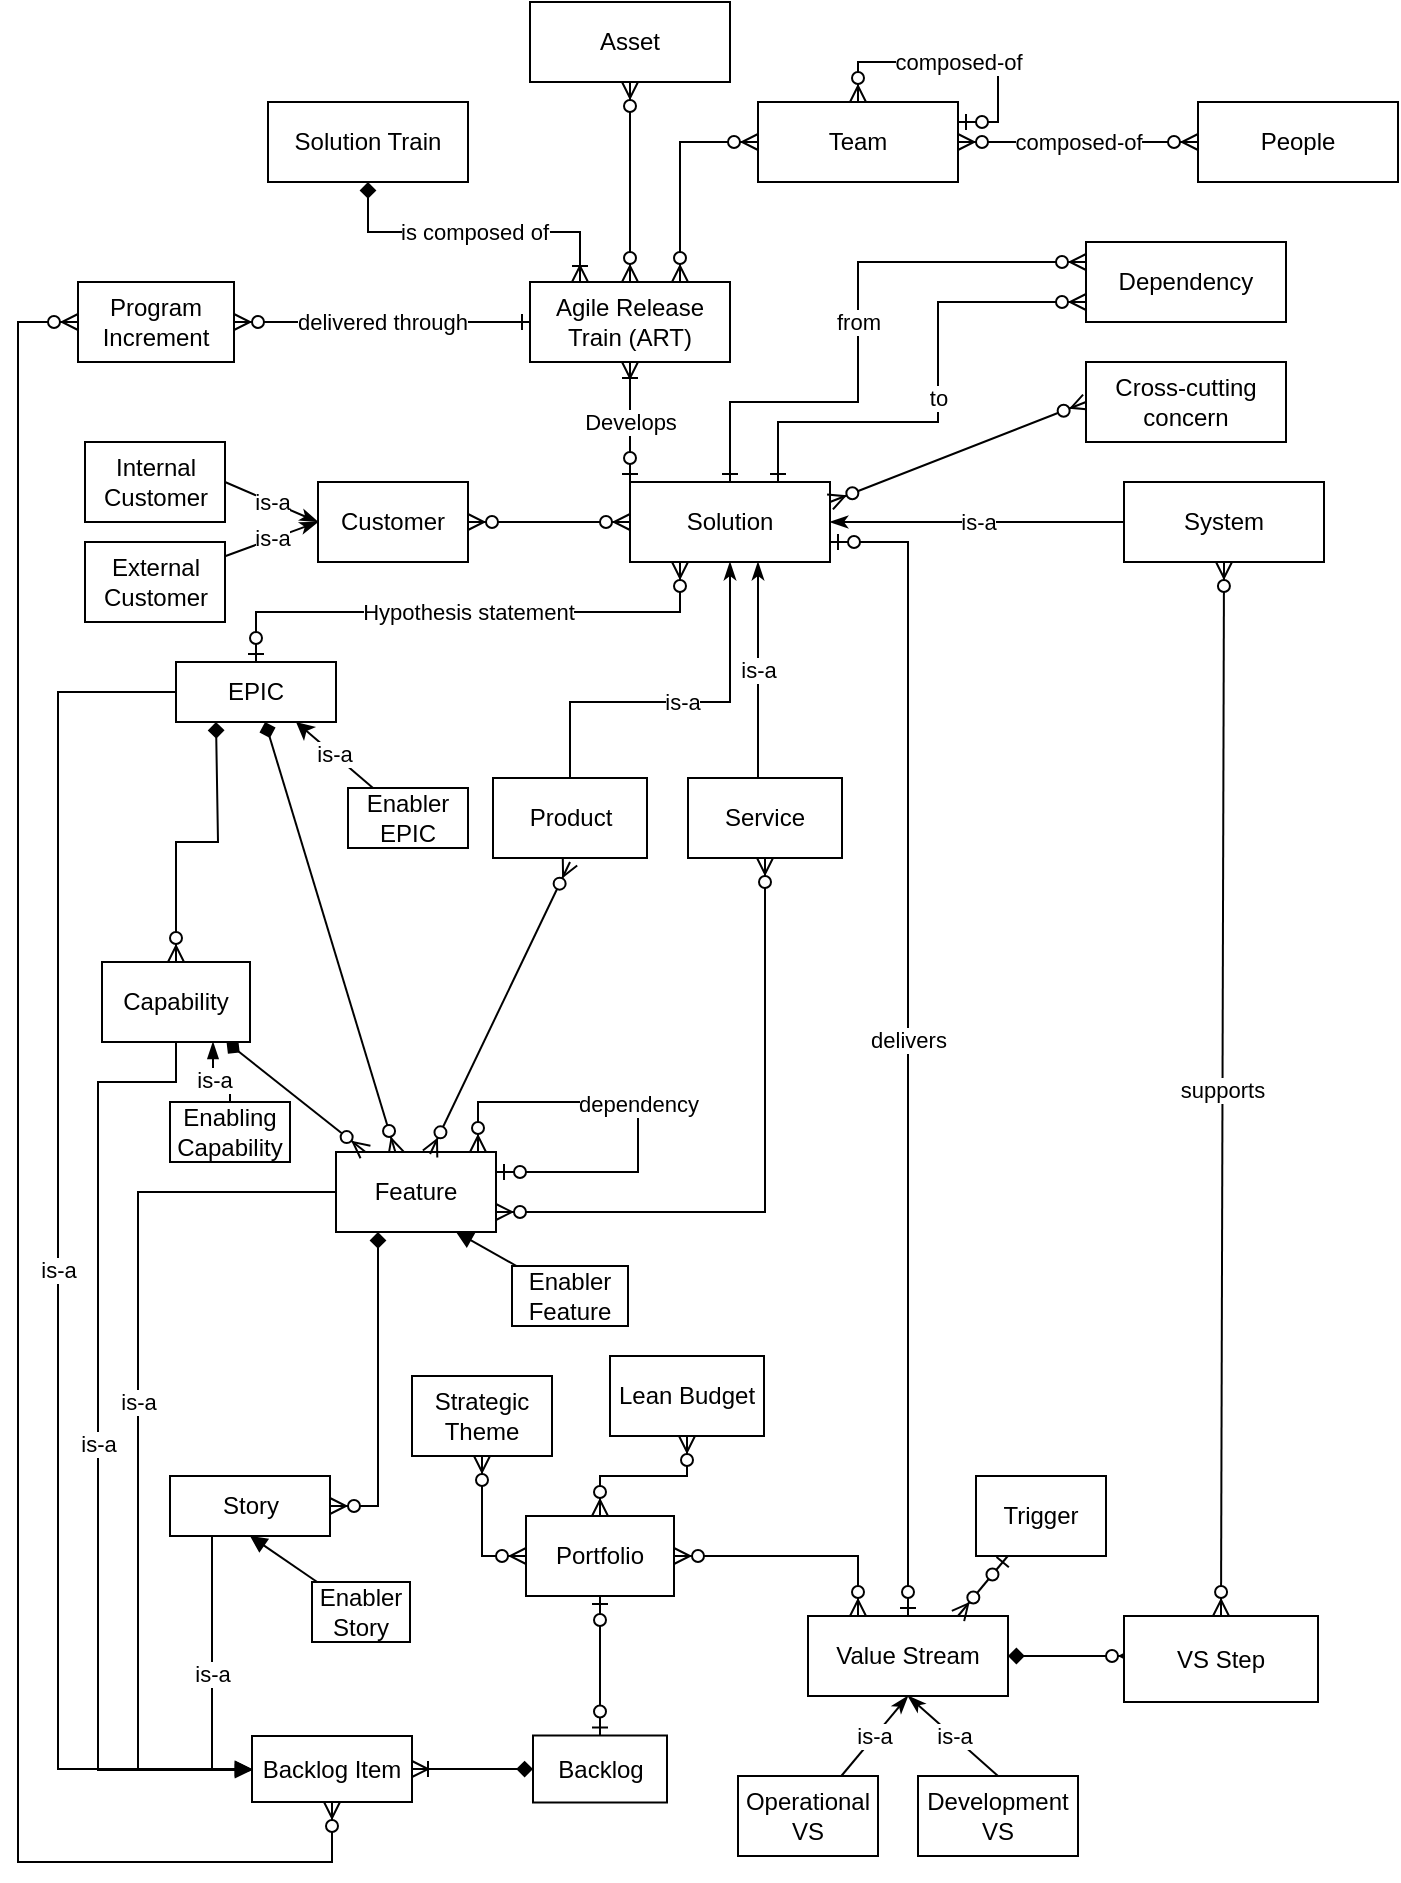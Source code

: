<mxfile version="13.6.2" type="device"><diagram id="iX8-i6WVPCNlN9E_2uik" name="Page-1"><mxGraphModel dx="1086" dy="806" grid="1" gridSize="10" guides="1" tooltips="1" connect="1" arrows="1" fold="1" page="1" pageScale="1" pageWidth="850" pageHeight="1100" math="0" shadow="0"><root><mxCell id="0"/><mxCell id="1" parent="0"/><mxCell id="eCONDnHD80E1qQp-3IDr-12" style="edgeStyle=orthogonalEdgeStyle;rounded=0;orthogonalLoop=1;jettySize=auto;html=1;startArrow=diamond;startFill=1;endArrow=ERzeroToMany;endFill=1;exitX=1;exitY=0.5;exitDx=0;exitDy=0;" parent="1" source="eCONDnHD80E1qQp-3IDr-13" edge="1"><mxGeometry relative="1" as="geometry"><mxPoint x="605" y="952" as="sourcePoint"/><mxPoint x="649" y="957" as="targetPoint"/></mxGeometry></mxCell><mxCell id="eCONDnHD80E1qQp-3IDr-13" value="Value Stream" style="whiteSpace=wrap;html=1;align=center;" parent="1" vertex="1"><mxGeometry x="485" y="937" width="100" height="40" as="geometry"/></mxCell><mxCell id="eCONDnHD80E1qQp-3IDr-14" value="VS Step" style="whiteSpace=wrap;html=1;align=center;" parent="1" vertex="1"><mxGeometry x="643" y="937" width="97" height="43" as="geometry"/></mxCell><mxCell id="Ib5HhqpbqzzR63b6CVRa-25" value="is-a" style="edgeStyle=none;rounded=0;orthogonalLoop=1;jettySize=auto;html=1;entryX=0.5;entryY=1;entryDx=0;entryDy=0;startArrow=none;startFill=0;endArrow=classicThin;endFill=1;" parent="1" source="eCONDnHD80E1qQp-3IDr-15" target="eCONDnHD80E1qQp-3IDr-13" edge="1"><mxGeometry relative="1" as="geometry"/></mxCell><mxCell id="eCONDnHD80E1qQp-3IDr-15" value="Operational VS" style="whiteSpace=wrap;html=1;align=center;" parent="1" vertex="1"><mxGeometry x="450" y="1017" width="70" height="40" as="geometry"/></mxCell><mxCell id="Ib5HhqpbqzzR63b6CVRa-26" value="is-a" style="edgeStyle=none;rounded=0;orthogonalLoop=1;jettySize=auto;html=1;exitX=0.5;exitY=0;exitDx=0;exitDy=0;entryX=0.5;entryY=1;entryDx=0;entryDy=0;startArrow=none;startFill=0;endArrow=classicThin;endFill=1;" parent="1" source="eCONDnHD80E1qQp-3IDr-16" target="eCONDnHD80E1qQp-3IDr-13" edge="1"><mxGeometry relative="1" as="geometry"/></mxCell><mxCell id="eCONDnHD80E1qQp-3IDr-16" value="Development VS" style="whiteSpace=wrap;html=1;align=center;" parent="1" vertex="1"><mxGeometry x="540" y="1017" width="80" height="40" as="geometry"/></mxCell><mxCell id="eCONDnHD80E1qQp-3IDr-19" value="System" style="whiteSpace=wrap;html=1;align=center;" parent="1" vertex="1"><mxGeometry x="643" y="370" width="100" height="40" as="geometry"/></mxCell><mxCell id="eCONDnHD80E1qQp-3IDr-20" value="supports" style="endArrow=ERzeroToMany;html=1;rounded=0;entryX=0.5;entryY=1;entryDx=0;entryDy=0;exitX=0.5;exitY=0;exitDx=0;exitDy=0;startArrow=ERzeroToMany;startFill=1;endFill=1;" parent="1" source="eCONDnHD80E1qQp-3IDr-14" target="eCONDnHD80E1qQp-3IDr-19" edge="1"><mxGeometry relative="1" as="geometry"><mxPoint x="469" y="330" as="sourcePoint"/><mxPoint x="629" y="330" as="targetPoint"/></mxGeometry></mxCell><mxCell id="Ib5HhqpbqzzR63b6CVRa-44" value="composed-of" style="edgeStyle=orthogonalEdgeStyle;rounded=0;orthogonalLoop=1;jettySize=auto;html=1;startArrow=ERzeroToMany;startFill=1;endArrow=ERzeroToMany;endFill=1;" parent="1" source="eCONDnHD80E1qQp-3IDr-21" target="Ib5HhqpbqzzR63b6CVRa-42" edge="1"><mxGeometry relative="1" as="geometry"/></mxCell><mxCell id="eCONDnHD80E1qQp-3IDr-21" value="People" style="whiteSpace=wrap;html=1;align=center;" parent="1" vertex="1"><mxGeometry x="680" y="180" width="100" height="40" as="geometry"/></mxCell><mxCell id="eCONDnHD80E1qQp-3IDr-22" value="" style="endArrow=ERzeroToMany;html=1;rounded=0;startArrow=ERzeroToMany;startFill=1;endFill=1;edgeStyle=orthogonalEdgeStyle;entryX=0.75;entryY=0;entryDx=0;entryDy=0;" parent="1" source="Ib5HhqpbqzzR63b6CVRa-42" target="Ib5HhqpbqzzR63b6CVRa-30" edge="1"><mxGeometry relative="1" as="geometry"><mxPoint x="469" y="430" as="sourcePoint"/><mxPoint x="619" y="392" as="targetPoint"/></mxGeometry></mxCell><mxCell id="Ib5HhqpbqzzR63b6CVRa-4" style="rounded=0;orthogonalLoop=1;jettySize=auto;html=1;entryX=0.75;entryY=0;entryDx=0;entryDy=0;endArrow=ERzeroToMany;endFill=1;startArrow=ERzeroToOne;startFill=1;" parent="1" source="Ib5HhqpbqzzR63b6CVRa-1" target="eCONDnHD80E1qQp-3IDr-13" edge="1"><mxGeometry relative="1" as="geometry"/></mxCell><mxCell id="Ib5HhqpbqzzR63b6CVRa-1" value="Trigger" style="whiteSpace=wrap;html=1;align=center;" parent="1" vertex="1"><mxGeometry x="569" y="867" width="65" height="40" as="geometry"/></mxCell><mxCell id="Ib5HhqpbqzzR63b6CVRa-7" value="delivers" style="rounded=0;orthogonalLoop=1;jettySize=auto;html=1;entryX=0.5;entryY=0;entryDx=0;entryDy=0;endArrow=ERzeroToOne;endFill=1;startArrow=ERzeroToOne;startFill=1;edgeStyle=orthogonalEdgeStyle;" parent="1" source="Ib5HhqpbqzzR63b6CVRa-6" target="eCONDnHD80E1qQp-3IDr-13" edge="1"><mxGeometry relative="1" as="geometry"><Array as="points"><mxPoint x="535" y="400"/></Array></mxGeometry></mxCell><mxCell id="Ib5HhqpbqzzR63b6CVRa-16" style="edgeStyle=orthogonalEdgeStyle;rounded=0;orthogonalLoop=1;jettySize=auto;html=1;exitX=0;exitY=0.5;exitDx=0;exitDy=0;entryX=1;entryY=0.5;entryDx=0;entryDy=0;startArrow=ERzeroToMany;startFill=1;endArrow=ERzeroToMany;endFill=1;" parent="1" source="Ib5HhqpbqzzR63b6CVRa-6" target="Ib5HhqpbqzzR63b6CVRa-15" edge="1"><mxGeometry relative="1" as="geometry"/></mxCell><mxCell id="Ib5HhqpbqzzR63b6CVRa-6" value="Solution" style="whiteSpace=wrap;html=1;align=center;" parent="1" vertex="1"><mxGeometry x="396" y="370" width="100" height="40" as="geometry"/></mxCell><mxCell id="Ib5HhqpbqzzR63b6CVRa-8" value="Product" style="whiteSpace=wrap;html=1;align=center;" parent="1" vertex="1"><mxGeometry x="327.5" y="518" width="77" height="40" as="geometry"/></mxCell><mxCell id="Ib5HhqpbqzzR63b6CVRa-22" value="is-a" style="rounded=0;orthogonalLoop=1;jettySize=auto;html=1;startArrow=none;startFill=0;endArrow=classicThin;endFill=1;edgeStyle=orthogonalEdgeStyle;" parent="1" source="Ib5HhqpbqzzR63b6CVRa-9" edge="1"><mxGeometry relative="1" as="geometry"><mxPoint x="460" y="410" as="targetPoint"/><Array as="points"><mxPoint x="460" y="490"/><mxPoint x="460" y="490"/></Array></mxGeometry></mxCell><mxCell id="Ib5HhqpbqzzR63b6CVRa-9" value="Service" style="whiteSpace=wrap;html=1;align=center;" parent="1" vertex="1"><mxGeometry x="425" y="518" width="77" height="40" as="geometry"/></mxCell><mxCell id="Ib5HhqpbqzzR63b6CVRa-15" value="Customer" style="whiteSpace=wrap;html=1;align=center;" parent="1" vertex="1"><mxGeometry x="240" y="370" width="75" height="40" as="geometry"/></mxCell><mxCell id="Ib5HhqpbqzzR63b6CVRa-27" value="is-a" style="edgeStyle=none;rounded=0;orthogonalLoop=1;jettySize=auto;html=1;startArrow=none;startFill=0;endArrow=classicThin;endFill=1;exitX=1;exitY=0.5;exitDx=0;exitDy=0;" parent="1" source="Ib5HhqpbqzzR63b6CVRa-20" edge="1"><mxGeometry relative="1" as="geometry"><mxPoint x="240" y="390" as="targetPoint"/></mxGeometry></mxCell><mxCell id="Ib5HhqpbqzzR63b6CVRa-20" value="Internal Customer" style="whiteSpace=wrap;html=1;align=center;" parent="1" vertex="1"><mxGeometry x="123.5" y="350" width="70" height="40" as="geometry"/></mxCell><mxCell id="Ib5HhqpbqzzR63b6CVRa-28" value="is-a" style="edgeStyle=none;rounded=0;orthogonalLoop=1;jettySize=auto;html=1;startArrow=none;startFill=0;endArrow=classicThin;endFill=1;" parent="1" source="Ib5HhqpbqzzR63b6CVRa-21" edge="1"><mxGeometry relative="1" as="geometry"><mxPoint x="240" y="390" as="targetPoint"/></mxGeometry></mxCell><mxCell id="Ib5HhqpbqzzR63b6CVRa-21" value="External&lt;br&gt;Customer" style="whiteSpace=wrap;html=1;align=center;" parent="1" vertex="1"><mxGeometry x="123.5" y="400" width="70" height="40" as="geometry"/></mxCell><mxCell id="Ib5HhqpbqzzR63b6CVRa-24" value="is-a" style="rounded=0;orthogonalLoop=1;jettySize=auto;html=1;exitX=0;exitY=0.5;exitDx=0;exitDy=0;startArrow=none;startFill=0;endArrow=classicThin;endFill=1;entryX=1;entryY=0.5;entryDx=0;entryDy=0;" parent="1" source="eCONDnHD80E1qQp-3IDr-19" target="Ib5HhqpbqzzR63b6CVRa-6" edge="1"><mxGeometry relative="1" as="geometry"><mxPoint x="634" y="340" as="sourcePoint"/><mxPoint x="501" y="390" as="targetPoint"/></mxGeometry></mxCell><mxCell id="Ib5HhqpbqzzR63b6CVRa-31" value="Develops" style="edgeStyle=none;rounded=0;orthogonalLoop=1;jettySize=auto;html=1;startArrow=ERoneToMany;startFill=0;endArrow=ERzeroToOne;endFill=1;entryX=0;entryY=0;entryDx=0;entryDy=0;" parent="1" source="Ib5HhqpbqzzR63b6CVRa-30" target="Ib5HhqpbqzzR63b6CVRa-6" edge="1"><mxGeometry relative="1" as="geometry"><mxPoint x="411" y="360" as="targetPoint"/></mxGeometry></mxCell><mxCell id="Zn985lU9pmXryZ00pEyk-31" value="delivered through" style="edgeStyle=orthogonalEdgeStyle;rounded=0;orthogonalLoop=1;jettySize=auto;html=1;startArrow=ERone;startFill=0;endArrow=ERzeroToMany;endFill=1;" parent="1" source="Ib5HhqpbqzzR63b6CVRa-30" target="Zn985lU9pmXryZ00pEyk-30" edge="1"><mxGeometry relative="1" as="geometry"/></mxCell><mxCell id="Ib5HhqpbqzzR63b6CVRa-30" value="Agile Release Train (ART)" style="whiteSpace=wrap;html=1;align=center;" parent="1" vertex="1"><mxGeometry x="346" y="270" width="100" height="40" as="geometry"/></mxCell><mxCell id="Ib5HhqpbqzzR63b6CVRa-33" value="is composed of" style="edgeStyle=orthogonalEdgeStyle;rounded=0;orthogonalLoop=1;jettySize=auto;html=1;entryX=0.25;entryY=0;entryDx=0;entryDy=0;startArrow=diamond;startFill=1;endArrow=ERoneToMany;endFill=0;exitX=0.5;exitY=1;exitDx=0;exitDy=0;" parent="1" source="Ib5HhqpbqzzR63b6CVRa-32" target="Ib5HhqpbqzzR63b6CVRa-30" edge="1"><mxGeometry relative="1" as="geometry"/></mxCell><mxCell id="Ib5HhqpbqzzR63b6CVRa-32" value="Solution Train" style="whiteSpace=wrap;html=1;align=center;" parent="1" vertex="1"><mxGeometry x="215" y="180" width="100" height="40" as="geometry"/></mxCell><mxCell id="Ib5HhqpbqzzR63b6CVRa-35" style="edgeStyle=none;rounded=0;orthogonalLoop=1;jettySize=auto;html=1;entryX=1;entryY=0.25;entryDx=0;entryDy=0;startArrow=ERzeroToMany;startFill=1;endArrow=ERzeroToMany;endFill=1;exitX=0;exitY=0.5;exitDx=0;exitDy=0;" parent="1" source="Ib5HhqpbqzzR63b6CVRa-34" target="Ib5HhqpbqzzR63b6CVRa-6" edge="1"><mxGeometry relative="1" as="geometry"/></mxCell><mxCell id="Ib5HhqpbqzzR63b6CVRa-34" value="Cross-cutting concern" style="whiteSpace=wrap;html=1;align=center;" parent="1" vertex="1"><mxGeometry x="624" y="310" width="100" height="40" as="geometry"/></mxCell><mxCell id="Ib5HhqpbqzzR63b6CVRa-37" value="from" style="edgeStyle=orthogonalEdgeStyle;rounded=0;orthogonalLoop=1;jettySize=auto;html=1;startArrow=ERzeroToMany;startFill=1;endArrow=ERone;endFill=0;exitX=0;exitY=0.25;exitDx=0;exitDy=0;entryX=0.5;entryY=0;entryDx=0;entryDy=0;" parent="1" source="Ib5HhqpbqzzR63b6CVRa-36" target="Ib5HhqpbqzzR63b6CVRa-6" edge="1"><mxGeometry relative="1" as="geometry"><mxPoint x="451" y="370" as="targetPoint"/><Array as="points"><mxPoint x="510" y="260"/><mxPoint x="510" y="330"/><mxPoint x="446" y="330"/></Array></mxGeometry></mxCell><mxCell id="Ib5HhqpbqzzR63b6CVRa-38" value="to" style="rounded=0;orthogonalLoop=1;jettySize=auto;html=1;startArrow=ERzeroToMany;startFill=1;endArrow=ERone;endFill=0;edgeStyle=orthogonalEdgeStyle;exitX=0;exitY=0.75;exitDx=0;exitDy=0;" parent="1" source="Ib5HhqpbqzzR63b6CVRa-36" target="Ib5HhqpbqzzR63b6CVRa-6" edge="1"><mxGeometry relative="1" as="geometry"><Array as="points"><mxPoint x="550" y="280"/><mxPoint x="550" y="340"/><mxPoint x="470" y="340"/></Array></mxGeometry></mxCell><mxCell id="Ib5HhqpbqzzR63b6CVRa-36" value="Dependency" style="whiteSpace=wrap;html=1;align=center;" parent="1" vertex="1"><mxGeometry x="624" y="250" width="100" height="40" as="geometry"/></mxCell><mxCell id="Ib5HhqpbqzzR63b6CVRa-40" style="edgeStyle=orthogonalEdgeStyle;rounded=0;orthogonalLoop=1;jettySize=auto;html=1;entryX=0.5;entryY=0;entryDx=0;entryDy=0;startArrow=ERzeroToMany;startFill=1;endArrow=ERzeroToMany;endFill=1;" parent="1" source="Ib5HhqpbqzzR63b6CVRa-39" target="Ib5HhqpbqzzR63b6CVRa-30" edge="1"><mxGeometry relative="1" as="geometry"/></mxCell><mxCell id="Ib5HhqpbqzzR63b6CVRa-39" value="Asset" style="whiteSpace=wrap;html=1;align=center;" parent="1" vertex="1"><mxGeometry x="346" y="130" width="100" height="40" as="geometry"/></mxCell><mxCell id="Ib5HhqpbqzzR63b6CVRa-42" value="Team" style="whiteSpace=wrap;html=1;align=center;" parent="1" vertex="1"><mxGeometry x="460" y="180" width="100" height="40" as="geometry"/></mxCell><mxCell id="Ib5HhqpbqzzR63b6CVRa-43" value="composed-of" style="edgeStyle=orthogonalEdgeStyle;rounded=0;orthogonalLoop=1;jettySize=auto;html=1;entryX=1;entryY=0.25;entryDx=0;entryDy=0;startArrow=ERzeroToMany;startFill=1;endArrow=ERzeroToOne;endFill=1;" parent="1" source="Ib5HhqpbqzzR63b6CVRa-42" target="Ib5HhqpbqzzR63b6CVRa-42" edge="1"><mxGeometry relative="1" as="geometry"/></mxCell><mxCell id="Zn985lU9pmXryZ00pEyk-21" style="rounded=0;orthogonalLoop=1;jettySize=auto;html=1;entryX=0.375;entryY=0.025;entryDx=0;entryDy=0;startArrow=diamond;startFill=1;endArrow=ERzeroToMany;endFill=1;entryPerimeter=0;" parent="1" source="Ib5HhqpbqzzR63b6CVRa-45" target="Ib5HhqpbqzzR63b6CVRa-49" edge="1"><mxGeometry relative="1" as="geometry"/></mxCell><mxCell id="Zn985lU9pmXryZ00pEyk-22" value="is-a" style="edgeStyle=orthogonalEdgeStyle;rounded=0;orthogonalLoop=1;jettySize=auto;html=1;entryX=0;entryY=0.5;entryDx=0;entryDy=0;startArrow=none;startFill=0;endArrow=block;endFill=1;" parent="1" source="Ib5HhqpbqzzR63b6CVRa-45" target="Zn985lU9pmXryZ00pEyk-20" edge="1"><mxGeometry relative="1" as="geometry"><Array as="points"><mxPoint x="110" y="475"/><mxPoint x="110" y="1014"/></Array></mxGeometry></mxCell><mxCell id="Zn985lU9pmXryZ00pEyk-23" value="is-a" style="rounded=0;orthogonalLoop=1;jettySize=auto;html=1;startArrow=none;startFill=0;endArrow=block;endFill=1;exitX=0;exitY=0.5;exitDx=0;exitDy=0;edgeStyle=orthogonalEdgeStyle;" parent="1" source="Ib5HhqpbqzzR63b6CVRa-49" target="Zn985lU9pmXryZ00pEyk-20" edge="1"><mxGeometry x="-0.083" relative="1" as="geometry"><Array as="points"><mxPoint x="150" y="725"/><mxPoint x="150" y="1014"/></Array><mxPoint as="offset"/></mxGeometry></mxCell><mxCell id="7spW55qouMqjePbzCete-2" style="edgeStyle=none;rounded=0;orthogonalLoop=1;jettySize=auto;html=1;entryX=0.5;entryY=0;entryDx=0;entryDy=0;startArrow=diamond;startFill=1;endArrow=ERzeroToMany;endFill=1;exitX=0.25;exitY=1;exitDx=0;exitDy=0;" parent="1" source="Ib5HhqpbqzzR63b6CVRa-45" target="7spW55qouMqjePbzCete-1" edge="1"><mxGeometry relative="1" as="geometry"><Array as="points"><mxPoint x="190" y="550"/><mxPoint x="169" y="550"/></Array></mxGeometry></mxCell><mxCell id="Ib5HhqpbqzzR63b6CVRa-45" value="EPIC" style="whiteSpace=wrap;html=1;align=center;" parent="1" vertex="1"><mxGeometry x="169" y="460" width="80" height="30" as="geometry"/></mxCell><mxCell id="Ib5HhqpbqzzR63b6CVRa-46" value="Hypothesis statement" style="endArrow=ERzeroToMany;html=1;rounded=0;entryX=0.25;entryY=1;entryDx=0;entryDy=0;exitX=0.5;exitY=0;exitDx=0;exitDy=0;edgeStyle=orthogonalEdgeStyle;endFill=1;startArrow=ERzeroToOne;startFill=1;" parent="1" source="Ib5HhqpbqzzR63b6CVRa-45" target="Ib5HhqpbqzzR63b6CVRa-6" edge="1"><mxGeometry relative="1" as="geometry"><mxPoint x="350" y="470" as="sourcePoint"/><mxPoint x="500" y="470" as="targetPoint"/></mxGeometry></mxCell><mxCell id="Ib5HhqpbqzzR63b6CVRa-48" value="is-a" style="rounded=0;orthogonalLoop=1;jettySize=auto;html=1;startArrow=none;startFill=0;endArrow=classicThin;endFill=1;edgeStyle=orthogonalEdgeStyle;exitX=0.5;exitY=0;exitDx=0;exitDy=0;entryX=0.5;entryY=1;entryDx=0;entryDy=0;" parent="1" source="Ib5HhqpbqzzR63b6CVRa-8" target="Ib5HhqpbqzzR63b6CVRa-6" edge="1"><mxGeometry relative="1" as="geometry"><mxPoint x="464.5" y="540" as="sourcePoint"/><mxPoint x="470" y="420" as="targetPoint"/><Array as="points"><mxPoint x="366" y="480"/><mxPoint x="446" y="480"/></Array></mxGeometry></mxCell><mxCell id="Ib5HhqpbqzzR63b6CVRa-49" value="Feature" style="whiteSpace=wrap;html=1;align=center;" parent="1" vertex="1"><mxGeometry x="249" y="705" width="80" height="40" as="geometry"/></mxCell><mxCell id="Ib5HhqpbqzzR63b6CVRa-50" value="" style="endArrow=ERzeroToMany;html=1;rounded=0;entryX=0.588;entryY=0.025;entryDx=0;entryDy=0;startArrow=ERzeroToMany;startFill=1;endFill=1;entryPerimeter=0;" parent="1" target="Ib5HhqpbqzzR63b6CVRa-49" edge="1"><mxGeometry relative="1" as="geometry"><mxPoint x="366" y="560" as="sourcePoint"/><mxPoint x="300" y="630" as="targetPoint"/></mxGeometry></mxCell><mxCell id="Ib5HhqpbqzzR63b6CVRa-51" value="" style="endArrow=ERzeroToMany;html=1;rounded=0;exitX=1;exitY=0.75;exitDx=0;exitDy=0;entryX=0.5;entryY=1;entryDx=0;entryDy=0;startArrow=ERzeroToMany;startFill=1;endFill=1;edgeStyle=orthogonalEdgeStyle;" parent="1" source="Ib5HhqpbqzzR63b6CVRa-49" target="Ib5HhqpbqzzR63b6CVRa-9" edge="1"><mxGeometry relative="1" as="geometry"><mxPoint x="490" y="555" as="sourcePoint"/><mxPoint x="454.5" y="615" as="targetPoint"/></mxGeometry></mxCell><mxCell id="Zn985lU9pmXryZ00pEyk-2" value="is-a" style="rounded=0;orthogonalLoop=1;jettySize=auto;html=1;entryX=0.75;entryY=1;entryDx=0;entryDy=0;" parent="1" source="Zn985lU9pmXryZ00pEyk-1" target="Ib5HhqpbqzzR63b6CVRa-45" edge="1"><mxGeometry relative="1" as="geometry"><mxPoint x="178" y="490" as="targetPoint"/></mxGeometry></mxCell><mxCell id="Zn985lU9pmXryZ00pEyk-1" value="Enabler EPIC" style="whiteSpace=wrap;html=1;align=center;" parent="1" vertex="1"><mxGeometry x="255" y="523" width="60" height="30" as="geometry"/></mxCell><mxCell id="Zn985lU9pmXryZ00pEyk-4" style="edgeStyle=orthogonalEdgeStyle;rounded=0;orthogonalLoop=1;jettySize=auto;html=1;endArrow=diamond;endFill=1;startArrow=ERzeroToMany;startFill=1;" parent="1" source="Zn985lU9pmXryZ00pEyk-3" target="Ib5HhqpbqzzR63b6CVRa-49" edge="1"><mxGeometry relative="1" as="geometry"><Array as="points"><mxPoint x="270" y="882"/></Array></mxGeometry></mxCell><mxCell id="Zn985lU9pmXryZ00pEyk-25" value="is-a" style="edgeStyle=orthogonalEdgeStyle;rounded=0;orthogonalLoop=1;jettySize=auto;html=1;entryX=0;entryY=0.5;entryDx=0;entryDy=0;startArrow=none;startFill=0;endArrow=block;endFill=1;" parent="1" source="Zn985lU9pmXryZ00pEyk-3" target="Zn985lU9pmXryZ00pEyk-20" edge="1"><mxGeometry relative="1" as="geometry"><Array as="points"><mxPoint x="187" y="1014"/></Array></mxGeometry></mxCell><mxCell id="Zn985lU9pmXryZ00pEyk-3" value="Story" style="html=1;" parent="1" vertex="1"><mxGeometry x="166" y="867" width="80" height="30" as="geometry"/></mxCell><mxCell id="Zn985lU9pmXryZ00pEyk-6" style="rounded=0;orthogonalLoop=1;jettySize=auto;html=1;startArrow=none;startFill=0;endArrow=block;endFill=1;entryX=0.75;entryY=1;entryDx=0;entryDy=0;" parent="1" source="Zn985lU9pmXryZ00pEyk-5" target="Ib5HhqpbqzzR63b6CVRa-49" edge="1"><mxGeometry relative="1" as="geometry"><mxPoint x="227" y="772" as="targetPoint"/></mxGeometry></mxCell><mxCell id="Zn985lU9pmXryZ00pEyk-5" value="Enabler Feature" style="whiteSpace=wrap;html=1;align=center;" parent="1" vertex="1"><mxGeometry x="337" y="762" width="58" height="30" as="geometry"/></mxCell><mxCell id="Zn985lU9pmXryZ00pEyk-8" value="" style="rounded=0;orthogonalLoop=1;jettySize=auto;html=1;startArrow=none;startFill=0;endArrow=block;endFill=1;entryX=0.5;entryY=1;entryDx=0;entryDy=0;" parent="1" source="Zn985lU9pmXryZ00pEyk-7" target="Zn985lU9pmXryZ00pEyk-3" edge="1"><mxGeometry relative="1" as="geometry"/></mxCell><mxCell id="Zn985lU9pmXryZ00pEyk-7" value="Enabler Story" style="whiteSpace=wrap;html=1;align=center;" parent="1" vertex="1"><mxGeometry x="237" y="920" width="49" height="30" as="geometry"/></mxCell><mxCell id="Zn985lU9pmXryZ00pEyk-10" style="edgeStyle=orthogonalEdgeStyle;rounded=0;orthogonalLoop=1;jettySize=auto;html=1;entryX=0.25;entryY=0;entryDx=0;entryDy=0;startArrow=ERzeroToMany;startFill=1;endArrow=ERzeroToMany;endFill=1;exitX=1;exitY=0.5;exitDx=0;exitDy=0;" parent="1" source="Zn985lU9pmXryZ00pEyk-9" target="eCONDnHD80E1qQp-3IDr-13" edge="1"><mxGeometry relative="1" as="geometry"><mxPoint x="437" y="907" as="sourcePoint"/></mxGeometry></mxCell><mxCell id="Zn985lU9pmXryZ00pEyk-29" style="edgeStyle=orthogonalEdgeStyle;rounded=0;orthogonalLoop=1;jettySize=auto;html=1;entryX=0.5;entryY=0;entryDx=0;entryDy=0;startArrow=ERzeroToOne;startFill=1;endArrow=ERzeroToOne;endFill=1;" parent="1" source="Zn985lU9pmXryZ00pEyk-9" target="Zn985lU9pmXryZ00pEyk-26" edge="1"><mxGeometry relative="1" as="geometry"/></mxCell><mxCell id="Zn985lU9pmXryZ00pEyk-9" value="Portfolio" style="whiteSpace=wrap;html=1;align=center;" parent="1" vertex="1"><mxGeometry x="344" y="887" width="74" height="40" as="geometry"/></mxCell><mxCell id="Zn985lU9pmXryZ00pEyk-16" style="edgeStyle=orthogonalEdgeStyle;rounded=0;orthogonalLoop=1;jettySize=auto;html=1;entryX=0;entryY=0.5;entryDx=0;entryDy=0;startArrow=ERzeroToMany;startFill=1;endArrow=ERzeroToMany;endFill=1;" parent="1" source="Zn985lU9pmXryZ00pEyk-14" target="Zn985lU9pmXryZ00pEyk-9" edge="1"><mxGeometry relative="1" as="geometry"/></mxCell><mxCell id="Zn985lU9pmXryZ00pEyk-14" value="Strategic Theme" style="whiteSpace=wrap;html=1;align=center;" parent="1" vertex="1"><mxGeometry x="287" y="817" width="70" height="40" as="geometry"/></mxCell><mxCell id="Zn985lU9pmXryZ00pEyk-18" style="edgeStyle=orthogonalEdgeStyle;rounded=0;orthogonalLoop=1;jettySize=auto;html=1;entryX=0.5;entryY=0;entryDx=0;entryDy=0;startArrow=ERzeroToMany;startFill=1;endArrow=ERzeroToMany;endFill=1;" parent="1" source="Zn985lU9pmXryZ00pEyk-17" target="Zn985lU9pmXryZ00pEyk-9" edge="1"><mxGeometry relative="1" as="geometry"/></mxCell><mxCell id="Zn985lU9pmXryZ00pEyk-17" value="Lean Budget" style="whiteSpace=wrap;html=1;align=center;" parent="1" vertex="1"><mxGeometry x="386" y="807" width="77" height="40" as="geometry"/></mxCell><mxCell id="Zn985lU9pmXryZ00pEyk-20" value="Backlog Item" style="whiteSpace=wrap;html=1;align=center;" parent="1" vertex="1"><mxGeometry x="207" y="997" width="80" height="33" as="geometry"/></mxCell><mxCell id="Zn985lU9pmXryZ00pEyk-27" style="edgeStyle=orthogonalEdgeStyle;rounded=0;orthogonalLoop=1;jettySize=auto;html=1;entryX=1;entryY=0.5;entryDx=0;entryDy=0;startArrow=diamond;startFill=1;endArrow=ERoneToMany;endFill=0;" parent="1" source="Zn985lU9pmXryZ00pEyk-26" target="Zn985lU9pmXryZ00pEyk-20" edge="1"><mxGeometry relative="1" as="geometry"/></mxCell><mxCell id="Zn985lU9pmXryZ00pEyk-26" value="Backlog" style="whiteSpace=wrap;html=1;align=center;" parent="1" vertex="1"><mxGeometry x="347.5" y="996.75" width="67" height="33.5" as="geometry"/></mxCell><mxCell id="Zn985lU9pmXryZ00pEyk-32" style="edgeStyle=orthogonalEdgeStyle;rounded=0;orthogonalLoop=1;jettySize=auto;html=1;startArrow=ERzeroToMany;startFill=1;endArrow=ERzeroToMany;endFill=1;entryX=0.5;entryY=1;entryDx=0;entryDy=0;" parent="1" source="Zn985lU9pmXryZ00pEyk-30" target="Zn985lU9pmXryZ00pEyk-20" edge="1"><mxGeometry relative="1" as="geometry"><Array as="points"><mxPoint x="90" y="290"/><mxPoint x="90" y="1060"/><mxPoint x="247" y="1060"/></Array><mxPoint x="390" y="1030" as="targetPoint"/></mxGeometry></mxCell><mxCell id="Zn985lU9pmXryZ00pEyk-30" value="Program Increment" style="whiteSpace=wrap;html=1;align=center;" parent="1" vertex="1"><mxGeometry x="120" y="270" width="78" height="40" as="geometry"/></mxCell><mxCell id="7spW55qouMqjePbzCete-3" style="edgeStyle=none;rounded=0;orthogonalLoop=1;jettySize=auto;html=1;startArrow=diamond;startFill=1;endArrow=ERzeroToMany;endFill=1;" parent="1" source="7spW55qouMqjePbzCete-1" target="Ib5HhqpbqzzR63b6CVRa-49" edge="1"><mxGeometry relative="1" as="geometry"/></mxCell><mxCell id="7spW55qouMqjePbzCete-4" value="is-a" style="edgeStyle=orthogonalEdgeStyle;rounded=0;orthogonalLoop=1;jettySize=auto;html=1;startArrow=none;startFill=0;endArrow=blockThin;endFill=1;" parent="1" source="7spW55qouMqjePbzCete-1" edge="1"><mxGeometry relative="1" as="geometry"><mxPoint x="207" y="1014" as="targetPoint"/><Array as="points"><mxPoint x="169" y="670"/><mxPoint x="130" y="670"/><mxPoint x="130" y="1014"/></Array></mxGeometry></mxCell><mxCell id="7spW55qouMqjePbzCete-1" value="Capability" style="whiteSpace=wrap;html=1;align=center;" parent="1" vertex="1"><mxGeometry x="132" y="610" width="74" height="40" as="geometry"/></mxCell><mxCell id="7spW55qouMqjePbzCete-6" value="is-a" style="edgeStyle=orthogonalEdgeStyle;rounded=0;orthogonalLoop=1;jettySize=auto;html=1;entryX=0.75;entryY=1;entryDx=0;entryDy=0;startArrow=none;startFill=0;endArrow=blockThin;endFill=1;" parent="1" source="7spW55qouMqjePbzCete-5" target="7spW55qouMqjePbzCete-1" edge="1"><mxGeometry relative="1" as="geometry"><Array as="points"><mxPoint x="196" y="670"/><mxPoint x="188" y="670"/></Array></mxGeometry></mxCell><mxCell id="7spW55qouMqjePbzCete-5" value="Enabling Capability" style="whiteSpace=wrap;html=1;align=center;" parent="1" vertex="1"><mxGeometry x="166" y="680" width="60" height="30" as="geometry"/></mxCell><mxCell id="jigALYxjr12qajC4CTDk-1" value="dependency" style="rounded=0;orthogonalLoop=1;jettySize=auto;html=1;edgeStyle=orthogonalEdgeStyle;exitX=1;exitY=0.25;exitDx=0;exitDy=0;endArrow=ERzeroToMany;endFill=1;startArrow=ERzeroToOne;startFill=1;" edge="1" parent="1" source="Ib5HhqpbqzzR63b6CVRa-49" target="Ib5HhqpbqzzR63b6CVRa-49"><mxGeometry relative="1" as="geometry"><mxPoint x="350" y="670" as="sourcePoint"/><mxPoint x="320" y="700" as="targetPoint"/><Array as="points"><mxPoint x="400" y="715"/><mxPoint x="400" y="680"/><mxPoint x="320" y="680"/></Array></mxGeometry></mxCell></root></mxGraphModel></diagram></mxfile>